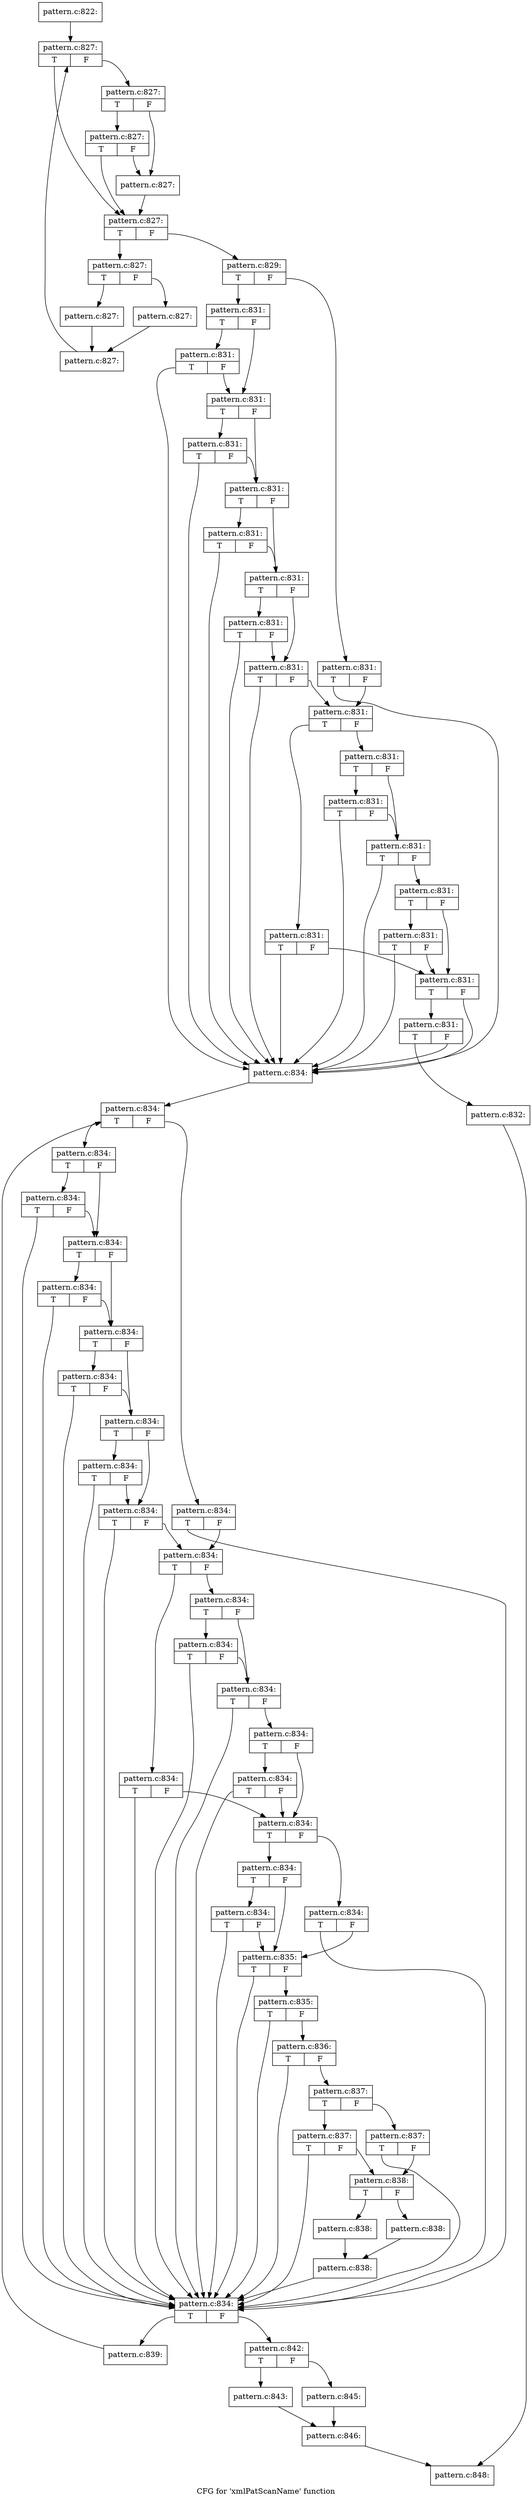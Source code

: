 digraph "CFG for 'xmlPatScanName' function" {
	label="CFG for 'xmlPatScanName' function";

	Node0x46f7080 [shape=record,label="{pattern.c:822:}"];
	Node0x46f7080 -> Node0x4713280;
	Node0x4713280 [shape=record,label="{pattern.c:827:|{<s0>T|<s1>F}}"];
	Node0x4713280:s0 -> Node0x47134c0;
	Node0x4713280:s1 -> Node0x4713560;
	Node0x4713560 [shape=record,label="{pattern.c:827:|{<s0>T|<s1>F}}"];
	Node0x4713560:s0 -> Node0x47138c0;
	Node0x4713560:s1 -> Node0x4713510;
	Node0x47138c0 [shape=record,label="{pattern.c:827:|{<s0>T|<s1>F}}"];
	Node0x47138c0:s0 -> Node0x47134c0;
	Node0x47138c0:s1 -> Node0x4713510;
	Node0x4713510 [shape=record,label="{pattern.c:827:}"];
	Node0x4713510 -> Node0x47134c0;
	Node0x47134c0 [shape=record,label="{pattern.c:827:|{<s0>T|<s1>F}}"];
	Node0x47134c0:s0 -> Node0x4713ef0;
	Node0x47134c0:s1 -> Node0x4713470;
	Node0x4713ef0 [shape=record,label="{pattern.c:827:|{<s0>T|<s1>F}}"];
	Node0x4713ef0:s0 -> Node0x47143a0;
	Node0x4713ef0:s1 -> Node0x47143f0;
	Node0x47143a0 [shape=record,label="{pattern.c:827:}"];
	Node0x47143a0 -> Node0x4714440;
	Node0x47143f0 [shape=record,label="{pattern.c:827:}"];
	Node0x47143f0 -> Node0x4714440;
	Node0x4714440 [shape=record,label="{pattern.c:827:}"];
	Node0x4714440 -> Node0x4713280;
	Node0x4713470 [shape=record,label="{pattern.c:829:|{<s0>T|<s1>F}}"];
	Node0x4713470:s0 -> Node0x4715600;
	Node0x4713470:s1 -> Node0x4715650;
	Node0x4715600 [shape=record,label="{pattern.c:831:|{<s0>T|<s1>F}}"];
	Node0x4715600:s0 -> Node0x47159b0;
	Node0x4715600:s1 -> Node0x4715960;
	Node0x47159b0 [shape=record,label="{pattern.c:831:|{<s0>T|<s1>F}}"];
	Node0x47159b0:s0 -> Node0x4715430;
	Node0x47159b0:s1 -> Node0x4715960;
	Node0x4715960 [shape=record,label="{pattern.c:831:|{<s0>T|<s1>F}}"];
	Node0x4715960:s0 -> Node0x4715ce0;
	Node0x4715960:s1 -> Node0x4715910;
	Node0x4715ce0 [shape=record,label="{pattern.c:831:|{<s0>T|<s1>F}}"];
	Node0x4715ce0:s0 -> Node0x4715430;
	Node0x4715ce0:s1 -> Node0x4715910;
	Node0x4715910 [shape=record,label="{pattern.c:831:|{<s0>T|<s1>F}}"];
	Node0x4715910:s0 -> Node0x4716010;
	Node0x4715910:s1 -> Node0x47158c0;
	Node0x4716010 [shape=record,label="{pattern.c:831:|{<s0>T|<s1>F}}"];
	Node0x4716010:s0 -> Node0x4715430;
	Node0x4716010:s1 -> Node0x47158c0;
	Node0x47158c0 [shape=record,label="{pattern.c:831:|{<s0>T|<s1>F}}"];
	Node0x47158c0:s0 -> Node0x4716340;
	Node0x47158c0:s1 -> Node0x4715870;
	Node0x4716340 [shape=record,label="{pattern.c:831:|{<s0>T|<s1>F}}"];
	Node0x4716340:s0 -> Node0x4715430;
	Node0x4716340:s1 -> Node0x4715870;
	Node0x4715870 [shape=record,label="{pattern.c:831:|{<s0>T|<s1>F}}"];
	Node0x4715870:s0 -> Node0x4715430;
	Node0x4715870:s1 -> Node0x4715580;
	Node0x4715650 [shape=record,label="{pattern.c:831:|{<s0>T|<s1>F}}"];
	Node0x4715650:s0 -> Node0x4715430;
	Node0x4715650:s1 -> Node0x4715580;
	Node0x4715580 [shape=record,label="{pattern.c:831:|{<s0>T|<s1>F}}"];
	Node0x4715580:s0 -> Node0x4716990;
	Node0x4715580:s1 -> Node0x47169e0;
	Node0x4716990 [shape=record,label="{pattern.c:831:|{<s0>T|<s1>F}}"];
	Node0x4716990:s0 -> Node0x4715430;
	Node0x4716990:s1 -> Node0x4715500;
	Node0x47169e0 [shape=record,label="{pattern.c:831:|{<s0>T|<s1>F}}"];
	Node0x47169e0:s0 -> Node0x4716d30;
	Node0x47169e0:s1 -> Node0x4716ce0;
	Node0x4716d30 [shape=record,label="{pattern.c:831:|{<s0>T|<s1>F}}"];
	Node0x4716d30:s0 -> Node0x4715430;
	Node0x4716d30:s1 -> Node0x4716ce0;
	Node0x4716ce0 [shape=record,label="{pattern.c:831:|{<s0>T|<s1>F}}"];
	Node0x4716ce0:s0 -> Node0x4715430;
	Node0x4716ce0:s1 -> Node0x4716c90;
	Node0x4716c90 [shape=record,label="{pattern.c:831:|{<s0>T|<s1>F}}"];
	Node0x4716c90:s0 -> Node0x47171d0;
	Node0x4716c90:s1 -> Node0x4715500;
	Node0x47171d0 [shape=record,label="{pattern.c:831:|{<s0>T|<s1>F}}"];
	Node0x47171d0:s0 -> Node0x4715430;
	Node0x47171d0:s1 -> Node0x4715500;
	Node0x4715500 [shape=record,label="{pattern.c:831:|{<s0>T|<s1>F}}"];
	Node0x4715500:s0 -> Node0x4715480;
	Node0x4715500:s1 -> Node0x4715430;
	Node0x4715480 [shape=record,label="{pattern.c:831:|{<s0>T|<s1>F}}"];
	Node0x4715480:s0 -> Node0x47153e0;
	Node0x4715480:s1 -> Node0x4715430;
	Node0x47153e0 [shape=record,label="{pattern.c:832:}"];
	Node0x47153e0 -> Node0x4712250;
	Node0x4715430 [shape=record,label="{pattern.c:834:}"];
	Node0x4715430 -> Node0x4717a70;
	Node0x4717a70 [shape=record,label="{pattern.c:834:|{<s0>T|<s1>F}}"];
	Node0x4717a70:s0 -> Node0x47180b0;
	Node0x4717a70:s1 -> Node0x4718100;
	Node0x47180b0 [shape=record,label="{pattern.c:834:|{<s0>T|<s1>F}}"];
	Node0x47180b0:s0 -> Node0x47183e0;
	Node0x47180b0:s1 -> Node0x4718390;
	Node0x47183e0 [shape=record,label="{pattern.c:834:|{<s0>T|<s1>F}}"];
	Node0x47183e0:s0 -> Node0x4717d10;
	Node0x47183e0:s1 -> Node0x4718390;
	Node0x4718390 [shape=record,label="{pattern.c:834:|{<s0>T|<s1>F}}"];
	Node0x4718390:s0 -> Node0x4718690;
	Node0x4718390:s1 -> Node0x4718340;
	Node0x4718690 [shape=record,label="{pattern.c:834:|{<s0>T|<s1>F}}"];
	Node0x4718690:s0 -> Node0x4717d10;
	Node0x4718690:s1 -> Node0x4718340;
	Node0x4718340 [shape=record,label="{pattern.c:834:|{<s0>T|<s1>F}}"];
	Node0x4718340:s0 -> Node0x47189c0;
	Node0x4718340:s1 -> Node0x47182f0;
	Node0x47189c0 [shape=record,label="{pattern.c:834:|{<s0>T|<s1>F}}"];
	Node0x47189c0:s0 -> Node0x4717d10;
	Node0x47189c0:s1 -> Node0x47182f0;
	Node0x47182f0 [shape=record,label="{pattern.c:834:|{<s0>T|<s1>F}}"];
	Node0x47182f0:s0 -> Node0x4718cf0;
	Node0x47182f0:s1 -> Node0x47182a0;
	Node0x4718cf0 [shape=record,label="{pattern.c:834:|{<s0>T|<s1>F}}"];
	Node0x4718cf0:s0 -> Node0x4717d10;
	Node0x4718cf0:s1 -> Node0x47182a0;
	Node0x47182a0 [shape=record,label="{pattern.c:834:|{<s0>T|<s1>F}}"];
	Node0x47182a0:s0 -> Node0x4717d10;
	Node0x47182a0:s1 -> Node0x4718030;
	Node0x4718100 [shape=record,label="{pattern.c:834:|{<s0>T|<s1>F}}"];
	Node0x4718100:s0 -> Node0x4717d10;
	Node0x4718100:s1 -> Node0x4718030;
	Node0x4718030 [shape=record,label="{pattern.c:834:|{<s0>T|<s1>F}}"];
	Node0x4718030:s0 -> Node0x4719340;
	Node0x4718030:s1 -> Node0x4719390;
	Node0x4719340 [shape=record,label="{pattern.c:834:|{<s0>T|<s1>F}}"];
	Node0x4719340:s0 -> Node0x4717d10;
	Node0x4719340:s1 -> Node0x4717fb0;
	Node0x4719390 [shape=record,label="{pattern.c:834:|{<s0>T|<s1>F}}"];
	Node0x4719390:s0 -> Node0x47196e0;
	Node0x4719390:s1 -> Node0x4719690;
	Node0x47196e0 [shape=record,label="{pattern.c:834:|{<s0>T|<s1>F}}"];
	Node0x47196e0:s0 -> Node0x4717d10;
	Node0x47196e0:s1 -> Node0x4719690;
	Node0x4719690 [shape=record,label="{pattern.c:834:|{<s0>T|<s1>F}}"];
	Node0x4719690:s0 -> Node0x4717d10;
	Node0x4719690:s1 -> Node0x4719640;
	Node0x4719640 [shape=record,label="{pattern.c:834:|{<s0>T|<s1>F}}"];
	Node0x4719640:s0 -> Node0x4719b80;
	Node0x4719640:s1 -> Node0x4717fb0;
	Node0x4719b80 [shape=record,label="{pattern.c:834:|{<s0>T|<s1>F}}"];
	Node0x4719b80:s0 -> Node0x4717d10;
	Node0x4719b80:s1 -> Node0x4717fb0;
	Node0x4717fb0 [shape=record,label="{pattern.c:834:|{<s0>T|<s1>F}}"];
	Node0x4717fb0:s0 -> Node0x4719eb0;
	Node0x4717fb0:s1 -> Node0x4719f00;
	Node0x4719eb0 [shape=record,label="{pattern.c:834:|{<s0>T|<s1>F}}"];
	Node0x4719eb0:s0 -> Node0x471a0f0;
	Node0x4719eb0:s1 -> Node0x4717f30;
	Node0x471a0f0 [shape=record,label="{pattern.c:834:|{<s0>T|<s1>F}}"];
	Node0x471a0f0:s0 -> Node0x4717d10;
	Node0x471a0f0:s1 -> Node0x4717f30;
	Node0x4719f00 [shape=record,label="{pattern.c:834:|{<s0>T|<s1>F}}"];
	Node0x4719f00:s0 -> Node0x4717d10;
	Node0x4719f00:s1 -> Node0x4717f30;
	Node0x4717f30 [shape=record,label="{pattern.c:835:|{<s0>T|<s1>F}}"];
	Node0x4717f30:s0 -> Node0x4717d10;
	Node0x4717f30:s1 -> Node0x4717eb0;
	Node0x4717eb0 [shape=record,label="{pattern.c:835:|{<s0>T|<s1>F}}"];
	Node0x4717eb0:s0 -> Node0x4717d10;
	Node0x4717eb0:s1 -> Node0x4717e30;
	Node0x4717e30 [shape=record,label="{pattern.c:836:|{<s0>T|<s1>F}}"];
	Node0x4717e30:s0 -> Node0x4717d10;
	Node0x4717e30:s1 -> Node0x4717db0;
	Node0x4717db0 [shape=record,label="{pattern.c:837:|{<s0>T|<s1>F}}"];
	Node0x4717db0:s0 -> Node0x471ac30;
	Node0x4717db0:s1 -> Node0x471ac80;
	Node0x471ac30 [shape=record,label="{pattern.c:837:|{<s0>T|<s1>F}}"];
	Node0x471ac30:s0 -> Node0x4717d10;
	Node0x471ac30:s1 -> Node0x4717d60;
	Node0x471ac80 [shape=record,label="{pattern.c:837:|{<s0>T|<s1>F}}"];
	Node0x471ac80:s0 -> Node0x4717d10;
	Node0x471ac80:s1 -> Node0x4717d60;
	Node0x4717d60 [shape=record,label="{pattern.c:838:|{<s0>T|<s1>F}}"];
	Node0x4717d60:s0 -> Node0x471b110;
	Node0x4717d60:s1 -> Node0x471b4a0;
	Node0x471b110 [shape=record,label="{pattern.c:838:}"];
	Node0x471b110 -> Node0x471b4f0;
	Node0x471b4a0 [shape=record,label="{pattern.c:838:}"];
	Node0x471b4a0 -> Node0x471b4f0;
	Node0x471b4f0 [shape=record,label="{pattern.c:838:}"];
	Node0x471b4f0 -> Node0x4717d10;
	Node0x4717d10 [shape=record,label="{pattern.c:834:|{<s0>T|<s1>F}}"];
	Node0x4717d10:s0 -> Node0x471bba0;
	Node0x4717d10:s1 -> Node0x4717c90;
	Node0x471bba0 [shape=record,label="{pattern.c:839:}"];
	Node0x471bba0 -> Node0x4717a70;
	Node0x4717c90 [shape=record,label="{pattern.c:842:|{<s0>T|<s1>F}}"];
	Node0x4717c90:s0 -> Node0x471c370;
	Node0x4717c90:s1 -> Node0x471c410;
	Node0x471c370 [shape=record,label="{pattern.c:843:}"];
	Node0x471c370 -> Node0x471c3c0;
	Node0x471c410 [shape=record,label="{pattern.c:845:}"];
	Node0x471c410 -> Node0x471c3c0;
	Node0x471c3c0 [shape=record,label="{pattern.c:846:}"];
	Node0x471c3c0 -> Node0x4712250;
	Node0x4712250 [shape=record,label="{pattern.c:848:}"];
}
